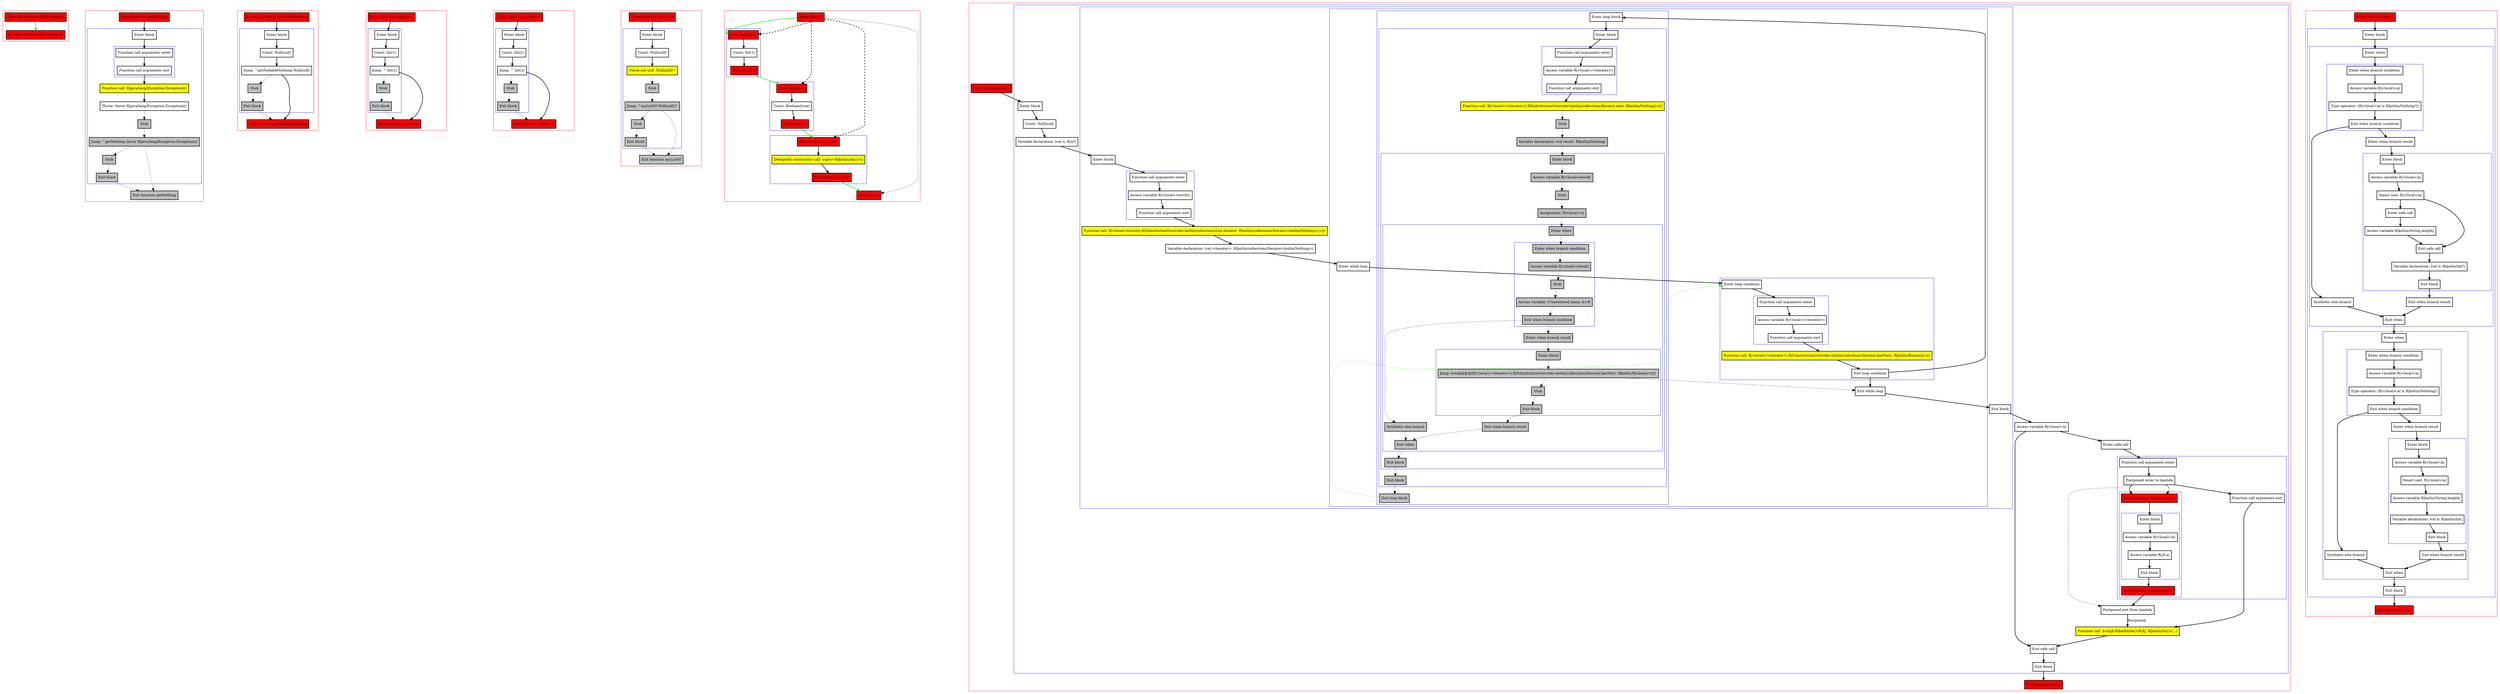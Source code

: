 digraph smartcastToNothing_kt {
    graph [nodesep=3]
    node [shape=box penwidth=2]
    edge [penwidth=2]

    subgraph cluster_0 {
        color=red
        0 [label="Enter file smartcastToNothing.kt" style="filled" fillcolor=red];
        1 [label="Exit file smartcastToNothing.kt" style="filled" fillcolor=red];
    }
    0 -> {1} [color=green];

    subgraph cluster_1 {
        color=red
        2 [label="Enter function getNothing" style="filled" fillcolor=red];
        subgraph cluster_2 {
            color=blue
            3 [label="Enter block"];
            subgraph cluster_3 {
                color=blue
                4 [label="Function call arguments enter"];
                5 [label="Function call arguments exit"];
            }
            6 [label="Function call: R|java/lang/Exception.Exception|()" style="filled" fillcolor=yellow];
            7 [label="Throw: throw R|java/lang/Exception.Exception|()"];
            8 [label="Stub" style="filled" fillcolor=gray];
            9 [label="Jump: ^getNothing throw R|java/lang/Exception.Exception|()" style="filled" fillcolor=gray];
            10 [label="Stub" style="filled" fillcolor=gray];
            11 [label="Exit block" style="filled" fillcolor=gray];
        }
        12 [label="Exit function getNothing" style="filled" fillcolor=gray];
    }
    2 -> {3};
    3 -> {4};
    4 -> {5};
    5 -> {6};
    6 -> {7};
    7 -> {8} [style=dotted];
    8 -> {9} [style=dotted];
    9 -> {10 12} [style=dotted];
    10 -> {11} [style=dotted];
    11 -> {12} [style=dotted];

    subgraph cluster_4 {
        color=red
        13 [label="Enter function getNullableNothing" style="filled" fillcolor=red];
        subgraph cluster_5 {
            color=blue
            14 [label="Enter block"];
            15 [label="Const: Null(null)"];
            16 [label="Jump: ^getNullableNothing Null(null)"];
            17 [label="Stub" style="filled" fillcolor=gray];
            18 [label="Exit block" style="filled" fillcolor=gray];
        }
        19 [label="Exit function getNullableNothing" style="filled" fillcolor=red];
    }
    13 -> {14};
    14 -> {15};
    15 -> {16};
    16 -> {19};
    16 -> {17} [style=dotted];
    17 -> {18} [style=dotted];
    18 -> {19} [style=dotted];

    subgraph cluster_6 {
        color=red
        20 [label="Enter function <getter>" style="filled" fillcolor=red];
        subgraph cluster_7 {
            color=blue
            21 [label="Enter block"];
            22 [label="Const: Int(1)"];
            23 [label="Jump: ^ Int(1)"];
            24 [label="Stub" style="filled" fillcolor=gray];
            25 [label="Exit block" style="filled" fillcolor=gray];
        }
        26 [label="Exit function <getter>" style="filled" fillcolor=red];
    }
    20 -> {21};
    21 -> {22};
    22 -> {23};
    23 -> {26};
    23 -> {24} [style=dotted];
    24 -> {25} [style=dotted];
    25 -> {26} [style=dotted];

    subgraph cluster_8 {
        color=red
        27 [label="Enter function <getter>" style="filled" fillcolor=red];
        subgraph cluster_9 {
            color=blue
            28 [label="Enter block"];
            29 [label="Const: Int(2)"];
            30 [label="Jump: ^ Int(2)"];
            31 [label="Stub" style="filled" fillcolor=gray];
            32 [label="Exit block" style="filled" fillcolor=gray];
        }
        33 [label="Exit function <getter>" style="filled" fillcolor=red];
    }
    27 -> {28};
    28 -> {29};
    29 -> {30};
    30 -> {33};
    30 -> {31} [style=dotted];
    31 -> {32} [style=dotted];
    32 -> {33} [style=dotted];

    subgraph cluster_10 {
        color=red
        34 [label="Enter function myListOf" style="filled" fillcolor=red];
        subgraph cluster_11 {
            color=blue
            35 [label="Enter block"];
            36 [label="Const: Null(null)"];
            37 [label="Check not null: Null(null)!!" style="filled" fillcolor=yellow];
            38 [label="Stub" style="filled" fillcolor=gray];
            39 [label="Jump: ^myListOf Null(null)!!" style="filled" fillcolor=gray];
            40 [label="Stub" style="filled" fillcolor=gray];
            41 [label="Exit block" style="filled" fillcolor=gray];
        }
        42 [label="Exit function myListOf" style="filled" fillcolor=gray];
    }
    34 -> {35};
    35 -> {36};
    36 -> {37};
    37 -> {38} [style=dotted];
    38 -> {39} [style=dotted];
    39 -> {40 42} [style=dotted];
    40 -> {41} [style=dotted];
    41 -> {42} [style=dotted];

    subgraph cluster_12 {
        color=red
        43 [label="Enter class A" style="filled" fillcolor=red];
        subgraph cluster_13 {
            color=blue
            44 [label="Enter property" style="filled" fillcolor=red];
            45 [label="Const: Int(1)"];
            46 [label="Exit property" style="filled" fillcolor=red];
        }
        subgraph cluster_14 {
            color=blue
            47 [label="Enter property" style="filled" fillcolor=red];
            48 [label="Const: Boolean(true)"];
            49 [label="Exit property" style="filled" fillcolor=red];
        }
        subgraph cluster_15 {
            color=blue
            50 [label="Enter function <init>" style="filled" fillcolor=red];
            51 [label="Delegated constructor call: super<R|kotlin/Any|>()" style="filled" fillcolor=yellow];
            52 [label="Exit function <init>" style="filled" fillcolor=red];
        }
        53 [label="Exit class A" style="filled" fillcolor=red];
    }
    43 -> {44} [color=green];
    43 -> {53} [style=dotted];
    43 -> {44 47 50} [style=dashed];
    44 -> {45};
    45 -> {46};
    46 -> {47} [color=green];
    47 -> {48};
    48 -> {49};
    49 -> {50} [color=green];
    50 -> {51};
    51 -> {52};
    52 -> {53} [color=green];

    subgraph cluster_16 {
        color=red
        54 [label="Enter function test_0" style="filled" fillcolor=red];
        subgraph cluster_17 {
            color=blue
            55 [label="Enter block"];
            56 [label="Const: Null(null)"];
            57 [label="Variable declaration: lvar s: R|A?|"];
            subgraph cluster_18 {
                color=blue
                58 [label="Enter block"];
                subgraph cluster_19 {
                    color=blue
                    59 [label="Function call arguments enter"];
                    60 [label="Access variable R|<local>/results|"];
                    61 [label="Function call arguments exit"];
                }
                62 [label="Function call: R|<local>/results|.R|SubstitutionOverride<kotlin/collections/List.iterator: R|kotlin/collections/Iterator<kotlin/Nothing>|>|()" style="filled" fillcolor=yellow];
                63 [label="Variable declaration: lval <iterator>: R|kotlin/collections/Iterator<kotlin/Nothing>|"];
                subgraph cluster_20 {
                    color=blue
                    64 [label="Enter while loop"];
                    subgraph cluster_21 {
                        color=blue
                        65 [label="Enter loop condition"];
                        subgraph cluster_22 {
                            color=blue
                            66 [label="Function call arguments enter"];
                            67 [label="Access variable R|<local>/<iterator>|"];
                            68 [label="Function call arguments exit"];
                        }
                        69 [label="Function call: R|<local>/<iterator>|.R|SubstitutionOverride<kotlin/collections/Iterator.hasNext: R|kotlin/Boolean|>|()" style="filled" fillcolor=yellow];
                        70 [label="Exit loop condition"];
                    }
                    subgraph cluster_23 {
                        color=blue
                        71 [label="Enter loop block"];
                        subgraph cluster_24 {
                            color=blue
                            72 [label="Enter block"];
                            subgraph cluster_25 {
                                color=blue
                                73 [label="Function call arguments enter"];
                                74 [label="Access variable R|<local>/<iterator>|"];
                                75 [label="Function call arguments exit"];
                            }
                            76 [label="Function call: R|<local>/<iterator>|.R|SubstitutionOverride<kotlin/collections/Iterator.next: R|kotlin/Nothing|>|()" style="filled" fillcolor=yellow];
                            77 [label="Stub" style="filled" fillcolor=gray];
                            78 [label="Variable declaration: lval result: R|kotlin/Nothing|" style="filled" fillcolor=gray];
                            subgraph cluster_26 {
                                color=blue
                                79 [label="Enter block" style="filled" fillcolor=gray];
                                80 [label="Access variable R|<local>/result|" style="filled" fillcolor=gray];
                                81 [label="Stub" style="filled" fillcolor=gray];
                                82 [label="Assignment: R|<local>/s|" style="filled" fillcolor=gray];
                                subgraph cluster_27 {
                                    color=blue
                                    83 [label="Enter when" style="filled" fillcolor=gray];
                                    subgraph cluster_28 {
                                        color=blue
                                        84 [label="Enter when branch condition " style="filled" fillcolor=gray];
                                        85 [label="Access variable R|<local>/result|" style="filled" fillcolor=gray];
                                        86 [label="Stub" style="filled" fillcolor=gray];
                                        87 [label="Access variable <Unresolved name: b>#" style="filled" fillcolor=gray];
                                        88 [label="Exit when branch condition" style="filled" fillcolor=gray];
                                    }
                                    89 [label="Synthetic else branch" style="filled" fillcolor=gray];
                                    90 [label="Enter when branch result" style="filled" fillcolor=gray];
                                    subgraph cluster_29 {
                                        color=blue
                                        91 [label="Enter block" style="filled" fillcolor=gray];
                                        92 [label="Jump: break@@@[R|<local>/<iterator>|.R|SubstitutionOverride<kotlin/collections/Iterator.hasNext: R|kotlin/Boolean|>|()] " style="filled" fillcolor=gray];
                                        93 [label="Stub" style="filled" fillcolor=gray];
                                        94 [label="Exit block" style="filled" fillcolor=gray];
                                    }
                                    95 [label="Exit when branch result" style="filled" fillcolor=gray];
                                    96 [label="Exit when" style="filled" fillcolor=gray];
                                }
                                97 [label="Exit block" style="filled" fillcolor=gray];
                            }
                            98 [label="Exit block" style="filled" fillcolor=gray];
                        }
                        99 [label="Exit loop block" style="filled" fillcolor=gray];
                    }
                    100 [label="Exit while loop"];
                }
                101 [label="Exit block"];
            }
            102 [label="Access variable R|<local>/s|"];
            103 [label="Enter safe call"];
            subgraph cluster_30 {
                color=blue
                104 [label="Function call arguments enter"];
                105 [label="Postponed enter to lambda"];
                subgraph cluster_31 {
                    color=blue
                    106 [label="Enter function <anonymous>" style="filled" fillcolor=red];
                    subgraph cluster_32 {
                        color=blue
                        107 [label="Enter block"];
                        108 [label="Access variable R|<local>/it|"];
                        109 [label="Access variable R|/A.a|"];
                        110 [label="Exit block"];
                    }
                    111 [label="Exit function <anonymous>" style="filled" fillcolor=red];
                }
                112 [label="Function call arguments exit"];
            }
            113 [label="Postponed exit from lambda"];
            114 [label="Function call: $subj$.R|kotlin/let|<R|A|, R|kotlin/Int|>(...)" style="filled" fillcolor=yellow];
            115 [label="Exit safe call"];
            116 [label="Exit block"];
        }
        117 [label="Exit function test_0" style="filled" fillcolor=red];
    }
    54 -> {55};
    55 -> {56};
    56 -> {57};
    57 -> {58};
    58 -> {59};
    59 -> {60};
    60 -> {61};
    61 -> {62};
    62 -> {63};
    63 -> {64};
    64 -> {65};
    65 -> {66};
    66 -> {67};
    67 -> {68};
    68 -> {69};
    69 -> {70};
    70 -> {71 100};
    71 -> {72};
    72 -> {73};
    73 -> {74};
    74 -> {75};
    75 -> {76};
    76 -> {77} [style=dotted];
    77 -> {78} [style=dotted];
    78 -> {79} [style=dotted];
    79 -> {80} [style=dotted];
    80 -> {81} [style=dotted];
    81 -> {82} [style=dotted];
    82 -> {83} [style=dotted];
    83 -> {84} [style=dotted];
    84 -> {85} [style=dotted];
    85 -> {86} [style=dotted];
    86 -> {87} [style=dotted];
    87 -> {88} [style=dotted];
    88 -> {89 90} [style=dotted];
    89 -> {96} [style=dotted];
    90 -> {91} [style=dotted];
    91 -> {92} [style=dotted];
    92 -> {93 100} [style=dotted];
    93 -> {94} [style=dotted];
    94 -> {95} [style=dotted];
    95 -> {96} [style=dotted];
    96 -> {97} [style=dotted];
    97 -> {98} [style=dotted];
    98 -> {99} [style=dotted];
    99 -> {65} [color=green style=dotted];
    100 -> {101};
    101 -> {102};
    102 -> {103 115};
    103 -> {104};
    104 -> {105};
    105 -> {106 112};
    105 -> {113} [style=dotted];
    105 -> {106} [style=dashed];
    106 -> {107};
    107 -> {108};
    108 -> {109};
    109 -> {110};
    110 -> {111};
    111 -> {113};
    112 -> {114};
    113 -> {114} [label="Postponed"];
    114 -> {115};
    115 -> {116};
    116 -> {117};

    subgraph cluster_33 {
        color=red
        118 [label="Enter function test_1" style="filled" fillcolor=red];
        subgraph cluster_34 {
            color=blue
            119 [label="Enter block"];
            subgraph cluster_35 {
                color=blue
                120 [label="Enter when"];
                subgraph cluster_36 {
                    color=blue
                    121 [label="Enter when branch condition "];
                    122 [label="Access variable R|<local>/a|"];
                    123 [label="Type operator: (R|<local>/a| is R|kotlin/Nothing?|)"];
                    124 [label="Exit when branch condition"];
                }
                125 [label="Synthetic else branch"];
                126 [label="Enter when branch result"];
                subgraph cluster_37 {
                    color=blue
                    127 [label="Enter block"];
                    128 [label="Access variable R|<local>/a|"];
                    129 [label="Smart cast: R|<local>/a|"];
                    130 [label="Enter safe call"];
                    131 [label="Access variable R|kotlin/String.length|"];
                    132 [label="Exit safe call"];
                    133 [label="Variable declaration: lval b: R|kotlin/Int?|"];
                    134 [label="Exit block"];
                }
                135 [label="Exit when branch result"];
                136 [label="Exit when"];
            }
            subgraph cluster_38 {
                color=blue
                137 [label="Enter when"];
                subgraph cluster_39 {
                    color=blue
                    138 [label="Enter when branch condition "];
                    139 [label="Access variable R|<local>/a|"];
                    140 [label="Type operator: (R|<local>/a| is R|kotlin/Nothing|)"];
                    141 [label="Exit when branch condition"];
                }
                142 [label="Synthetic else branch"];
                143 [label="Enter when branch result"];
                subgraph cluster_40 {
                    color=blue
                    144 [label="Enter block"];
                    145 [label="Access variable R|<local>/a|"];
                    146 [label="Smart cast: R|<local>/a|"];
                    147 [label="Access variable R|kotlin/String.length|"];
                    148 [label="Variable declaration: lval b: R|kotlin/Int|"];
                    149 [label="Exit block"];
                }
                150 [label="Exit when branch result"];
                151 [label="Exit when"];
            }
            152 [label="Exit block"];
        }
        153 [label="Exit function test_1" style="filled" fillcolor=red];
    }
    118 -> {119};
    119 -> {120};
    120 -> {121};
    121 -> {122};
    122 -> {123};
    123 -> {124};
    124 -> {125 126};
    125 -> {136};
    126 -> {127};
    127 -> {128};
    128 -> {129};
    129 -> {130 132};
    130 -> {131};
    131 -> {132};
    132 -> {133};
    133 -> {134};
    134 -> {135};
    135 -> {136};
    136 -> {137};
    137 -> {138};
    138 -> {139};
    139 -> {140};
    140 -> {141};
    141 -> {142 143};
    142 -> {151};
    143 -> {144};
    144 -> {145};
    145 -> {146};
    146 -> {147};
    147 -> {148};
    148 -> {149};
    149 -> {150};
    150 -> {151};
    151 -> {152};
    152 -> {153};

}
